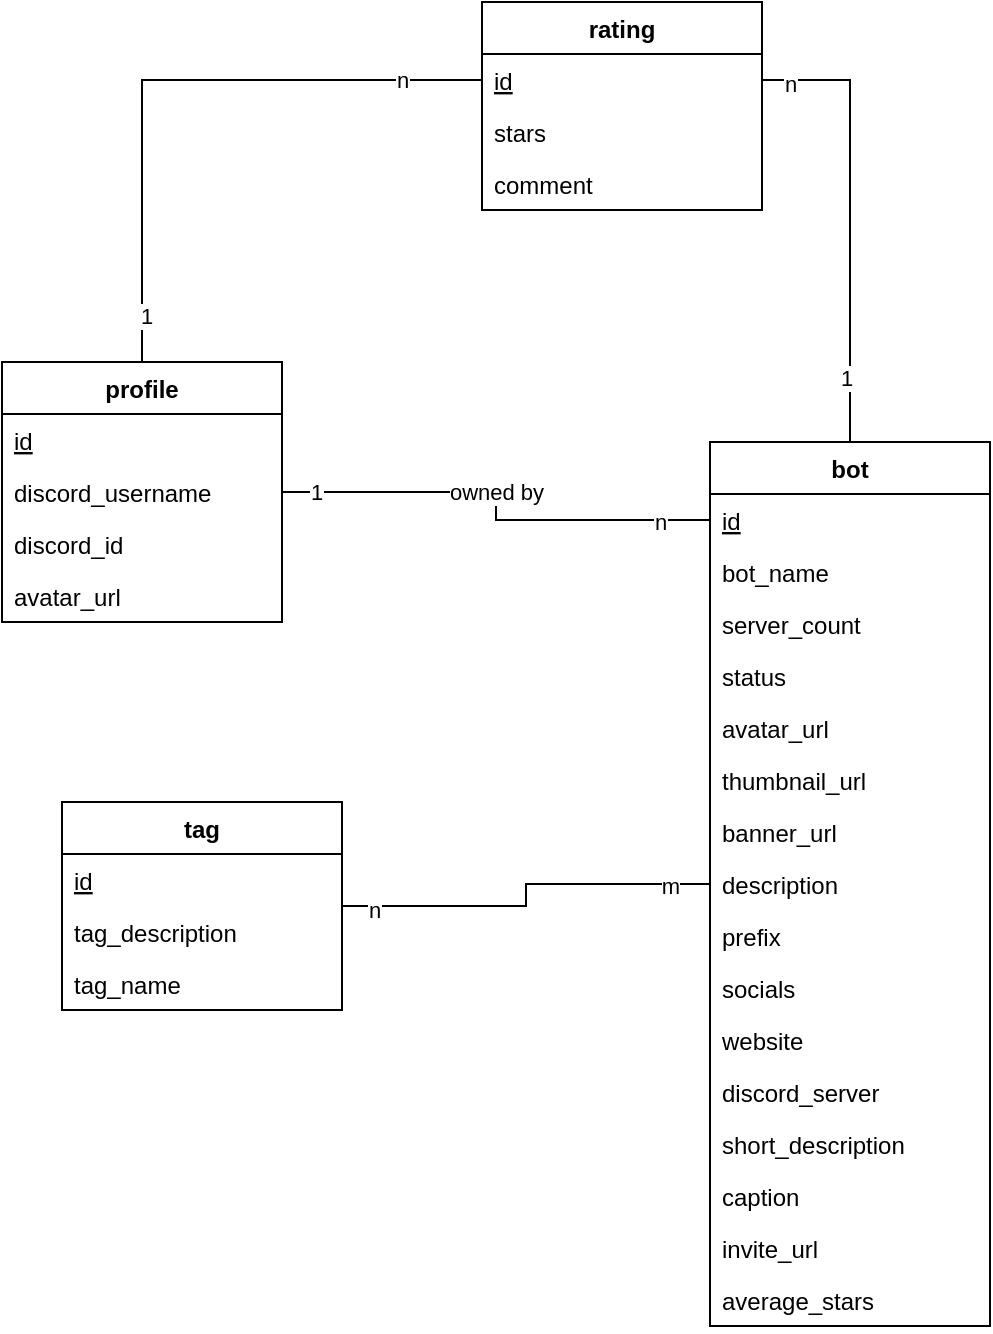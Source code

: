 <mxfile version="15.2.9" type="github">
  <diagram id="oJqH9KeON94rzS-JV_Ko" name="Page-1">
    <mxGraphModel dx="981" dy="1695" grid="1" gridSize="10" guides="1" tooltips="1" connect="1" arrows="1" fold="1" page="1" pageScale="1" pageWidth="827" pageHeight="1169" math="0" shadow="0">
      <root>
        <mxCell id="0" />
        <mxCell id="1" parent="0" />
        <mxCell id="oSaAgq6Hwu3Bm1o5uhBx-1" value="bot" style="swimlane;fontStyle=1;childLayout=stackLayout;horizontal=1;startSize=26;fillColor=none;horizontalStack=0;resizeParent=1;resizeParentMax=0;resizeLast=0;collapsible=1;marginBottom=0;" vertex="1" parent="1">
          <mxGeometry x="414" y="160" width="140" height="442" as="geometry" />
        </mxCell>
        <mxCell id="oSaAgq6Hwu3Bm1o5uhBx-4" value="id" style="text;strokeColor=none;fillColor=none;align=left;verticalAlign=top;spacingLeft=4;spacingRight=4;overflow=hidden;rotatable=0;points=[[0,0.5],[1,0.5]];portConstraint=eastwest;fontStyle=4" vertex="1" parent="oSaAgq6Hwu3Bm1o5uhBx-1">
          <mxGeometry y="26" width="140" height="26" as="geometry" />
        </mxCell>
        <mxCell id="oSaAgq6Hwu3Bm1o5uhBx-2" value="bot_name" style="text;strokeColor=none;fillColor=none;align=left;verticalAlign=top;spacingLeft=4;spacingRight=4;overflow=hidden;rotatable=0;points=[[0,0.5],[1,0.5]];portConstraint=eastwest;" vertex="1" parent="oSaAgq6Hwu3Bm1o5uhBx-1">
          <mxGeometry y="52" width="140" height="26" as="geometry" />
        </mxCell>
        <mxCell id="oSaAgq6Hwu3Bm1o5uhBx-3" value="server_count" style="text;strokeColor=none;fillColor=none;align=left;verticalAlign=top;spacingLeft=4;spacingRight=4;overflow=hidden;rotatable=0;points=[[0,0.5],[1,0.5]];portConstraint=eastwest;" vertex="1" parent="oSaAgq6Hwu3Bm1o5uhBx-1">
          <mxGeometry y="78" width="140" height="26" as="geometry" />
        </mxCell>
        <mxCell id="oSaAgq6Hwu3Bm1o5uhBx-5" value="status" style="text;strokeColor=none;fillColor=none;align=left;verticalAlign=top;spacingLeft=4;spacingRight=4;overflow=hidden;rotatable=0;points=[[0,0.5],[1,0.5]];portConstraint=eastwest;" vertex="1" parent="oSaAgq6Hwu3Bm1o5uhBx-1">
          <mxGeometry y="104" width="140" height="26" as="geometry" />
        </mxCell>
        <mxCell id="oSaAgq6Hwu3Bm1o5uhBx-7" value="avatar_url" style="text;strokeColor=none;fillColor=none;align=left;verticalAlign=top;spacingLeft=4;spacingRight=4;overflow=hidden;rotatable=0;points=[[0,0.5],[1,0.5]];portConstraint=eastwest;" vertex="1" parent="oSaAgq6Hwu3Bm1o5uhBx-1">
          <mxGeometry y="130" width="140" height="26" as="geometry" />
        </mxCell>
        <mxCell id="oSaAgq6Hwu3Bm1o5uhBx-8" value="thumbnail_url" style="text;strokeColor=none;fillColor=none;align=left;verticalAlign=top;spacingLeft=4;spacingRight=4;overflow=hidden;rotatable=0;points=[[0,0.5],[1,0.5]];portConstraint=eastwest;" vertex="1" parent="oSaAgq6Hwu3Bm1o5uhBx-1">
          <mxGeometry y="156" width="140" height="26" as="geometry" />
        </mxCell>
        <mxCell id="oSaAgq6Hwu3Bm1o5uhBx-9" value="banner_url" style="text;strokeColor=none;fillColor=none;align=left;verticalAlign=top;spacingLeft=4;spacingRight=4;overflow=hidden;rotatable=0;points=[[0,0.5],[1,0.5]];portConstraint=eastwest;" vertex="1" parent="oSaAgq6Hwu3Bm1o5uhBx-1">
          <mxGeometry y="182" width="140" height="26" as="geometry" />
        </mxCell>
        <mxCell id="oSaAgq6Hwu3Bm1o5uhBx-10" value="description" style="text;strokeColor=none;fillColor=none;align=left;verticalAlign=top;spacingLeft=4;spacingRight=4;overflow=hidden;rotatable=0;points=[[0,0.5],[1,0.5]];portConstraint=eastwest;" vertex="1" parent="oSaAgq6Hwu3Bm1o5uhBx-1">
          <mxGeometry y="208" width="140" height="26" as="geometry" />
        </mxCell>
        <mxCell id="oSaAgq6Hwu3Bm1o5uhBx-11" value="prefix" style="text;strokeColor=none;fillColor=none;align=left;verticalAlign=top;spacingLeft=4;spacingRight=4;overflow=hidden;rotatable=0;points=[[0,0.5],[1,0.5]];portConstraint=eastwest;" vertex="1" parent="oSaAgq6Hwu3Bm1o5uhBx-1">
          <mxGeometry y="234" width="140" height="26" as="geometry" />
        </mxCell>
        <mxCell id="oSaAgq6Hwu3Bm1o5uhBx-13" value="socials" style="text;strokeColor=none;fillColor=none;align=left;verticalAlign=top;spacingLeft=4;spacingRight=4;overflow=hidden;rotatable=0;points=[[0,0.5],[1,0.5]];portConstraint=eastwest;" vertex="1" parent="oSaAgq6Hwu3Bm1o5uhBx-1">
          <mxGeometry y="260" width="140" height="26" as="geometry" />
        </mxCell>
        <mxCell id="oSaAgq6Hwu3Bm1o5uhBx-14" value="website" style="text;strokeColor=none;fillColor=none;align=left;verticalAlign=top;spacingLeft=4;spacingRight=4;overflow=hidden;rotatable=0;points=[[0,0.5],[1,0.5]];portConstraint=eastwest;" vertex="1" parent="oSaAgq6Hwu3Bm1o5uhBx-1">
          <mxGeometry y="286" width="140" height="26" as="geometry" />
        </mxCell>
        <mxCell id="oSaAgq6Hwu3Bm1o5uhBx-15" value="discord_server" style="text;strokeColor=none;fillColor=none;align=left;verticalAlign=top;spacingLeft=4;spacingRight=4;overflow=hidden;rotatable=0;points=[[0,0.5],[1,0.5]];portConstraint=eastwest;" vertex="1" parent="oSaAgq6Hwu3Bm1o5uhBx-1">
          <mxGeometry y="312" width="140" height="26" as="geometry" />
        </mxCell>
        <mxCell id="oSaAgq6Hwu3Bm1o5uhBx-16" value="short_description" style="text;strokeColor=none;fillColor=none;align=left;verticalAlign=top;spacingLeft=4;spacingRight=4;overflow=hidden;rotatable=0;points=[[0,0.5],[1,0.5]];portConstraint=eastwest;" vertex="1" parent="oSaAgq6Hwu3Bm1o5uhBx-1">
          <mxGeometry y="338" width="140" height="26" as="geometry" />
        </mxCell>
        <mxCell id="oSaAgq6Hwu3Bm1o5uhBx-17" value="caption" style="text;strokeColor=none;fillColor=none;align=left;verticalAlign=top;spacingLeft=4;spacingRight=4;overflow=hidden;rotatable=0;points=[[0,0.5],[1,0.5]];portConstraint=eastwest;" vertex="1" parent="oSaAgq6Hwu3Bm1o5uhBx-1">
          <mxGeometry y="364" width="140" height="26" as="geometry" />
        </mxCell>
        <mxCell id="oSaAgq6Hwu3Bm1o5uhBx-26" value="invite_url" style="text;strokeColor=none;fillColor=none;align=left;verticalAlign=top;spacingLeft=4;spacingRight=4;overflow=hidden;rotatable=0;points=[[0,0.5],[1,0.5]];portConstraint=eastwest;" vertex="1" parent="oSaAgq6Hwu3Bm1o5uhBx-1">
          <mxGeometry y="390" width="140" height="26" as="geometry" />
        </mxCell>
        <mxCell id="oSaAgq6Hwu3Bm1o5uhBx-56" value="average_stars" style="text;strokeColor=none;fillColor=none;align=left;verticalAlign=top;spacingLeft=4;spacingRight=4;overflow=hidden;rotatable=0;points=[[0,0.5],[1,0.5]];portConstraint=eastwest;" vertex="1" parent="oSaAgq6Hwu3Bm1o5uhBx-1">
          <mxGeometry y="416" width="140" height="26" as="geometry" />
        </mxCell>
        <mxCell id="oSaAgq6Hwu3Bm1o5uhBx-27" value="tag" style="swimlane;fontStyle=1;childLayout=stackLayout;horizontal=1;startSize=26;fillColor=none;horizontalStack=0;resizeParent=1;resizeParentMax=0;resizeLast=0;collapsible=1;marginBottom=0;" vertex="1" parent="1">
          <mxGeometry x="90" y="340" width="140" height="104" as="geometry" />
        </mxCell>
        <mxCell id="oSaAgq6Hwu3Bm1o5uhBx-28" value="id" style="text;strokeColor=none;fillColor=none;align=left;verticalAlign=top;spacingLeft=4;spacingRight=4;overflow=hidden;rotatable=0;points=[[0,0.5],[1,0.5]];portConstraint=eastwest;fontStyle=4" vertex="1" parent="oSaAgq6Hwu3Bm1o5uhBx-27">
          <mxGeometry y="26" width="140" height="26" as="geometry" />
        </mxCell>
        <mxCell id="oSaAgq6Hwu3Bm1o5uhBx-29" value="tag_description" style="text;strokeColor=none;fillColor=none;align=left;verticalAlign=top;spacingLeft=4;spacingRight=4;overflow=hidden;rotatable=0;points=[[0,0.5],[1,0.5]];portConstraint=eastwest;" vertex="1" parent="oSaAgq6Hwu3Bm1o5uhBx-27">
          <mxGeometry y="52" width="140" height="26" as="geometry" />
        </mxCell>
        <mxCell id="oSaAgq6Hwu3Bm1o5uhBx-30" value="tag_name" style="text;strokeColor=none;fillColor=none;align=left;verticalAlign=top;spacingLeft=4;spacingRight=4;overflow=hidden;rotatable=0;points=[[0,0.5],[1,0.5]];portConstraint=eastwest;" vertex="1" parent="oSaAgq6Hwu3Bm1o5uhBx-27">
          <mxGeometry y="78" width="140" height="26" as="geometry" />
        </mxCell>
        <mxCell id="oSaAgq6Hwu3Bm1o5uhBx-31" style="edgeStyle=orthogonalEdgeStyle;rounded=0;orthogonalLoop=1;jettySize=auto;html=1;endArrow=none;endFill=0;" edge="1" parent="1" source="oSaAgq6Hwu3Bm1o5uhBx-27" target="oSaAgq6Hwu3Bm1o5uhBx-1">
          <mxGeometry relative="1" as="geometry" />
        </mxCell>
        <mxCell id="oSaAgq6Hwu3Bm1o5uhBx-32" value="n" style="edgeLabel;html=1;align=center;verticalAlign=middle;resizable=0;points=[];" vertex="1" connectable="0" parent="oSaAgq6Hwu3Bm1o5uhBx-31">
          <mxGeometry x="-0.838" y="-2" relative="1" as="geometry">
            <mxPoint as="offset" />
          </mxGeometry>
        </mxCell>
        <mxCell id="oSaAgq6Hwu3Bm1o5uhBx-33" value="m" style="edgeLabel;html=1;align=center;verticalAlign=middle;resizable=0;points=[];" vertex="1" connectable="0" parent="oSaAgq6Hwu3Bm1o5uhBx-31">
          <mxGeometry x="0.791" y="-1" relative="1" as="geometry">
            <mxPoint as="offset" />
          </mxGeometry>
        </mxCell>
        <mxCell id="oSaAgq6Hwu3Bm1o5uhBx-39" style="edgeStyle=orthogonalEdgeStyle;rounded=0;orthogonalLoop=1;jettySize=auto;html=1;endArrow=none;endFill=0;" edge="1" parent="1" source="oSaAgq6Hwu3Bm1o5uhBx-34" target="oSaAgq6Hwu3Bm1o5uhBx-4">
          <mxGeometry relative="1" as="geometry" />
        </mxCell>
        <mxCell id="oSaAgq6Hwu3Bm1o5uhBx-40" value="1" style="edgeLabel;html=1;align=center;verticalAlign=middle;resizable=0;points=[];" vertex="1" connectable="0" parent="oSaAgq6Hwu3Bm1o5uhBx-39">
          <mxGeometry x="-0.856" relative="1" as="geometry">
            <mxPoint as="offset" />
          </mxGeometry>
        </mxCell>
        <mxCell id="oSaAgq6Hwu3Bm1o5uhBx-42" value="owned by" style="edgeLabel;html=1;align=center;verticalAlign=middle;resizable=0;points=[];" vertex="1" connectable="0" parent="oSaAgq6Hwu3Bm1o5uhBx-39">
          <mxGeometry x="-0.06" relative="1" as="geometry">
            <mxPoint as="offset" />
          </mxGeometry>
        </mxCell>
        <mxCell id="oSaAgq6Hwu3Bm1o5uhBx-43" value="n" style="edgeLabel;html=1;align=center;verticalAlign=middle;resizable=0;points=[];" vertex="1" connectable="0" parent="oSaAgq6Hwu3Bm1o5uhBx-39">
          <mxGeometry x="0.779" y="-1" relative="1" as="geometry">
            <mxPoint as="offset" />
          </mxGeometry>
        </mxCell>
        <mxCell id="oSaAgq6Hwu3Bm1o5uhBx-34" value="profile" style="swimlane;fontStyle=1;childLayout=stackLayout;horizontal=1;startSize=26;fillColor=none;horizontalStack=0;resizeParent=1;resizeParentMax=0;resizeLast=0;collapsible=1;marginBottom=0;" vertex="1" parent="1">
          <mxGeometry x="60" y="120" width="140" height="130" as="geometry" />
        </mxCell>
        <mxCell id="oSaAgq6Hwu3Bm1o5uhBx-35" value="id" style="text;strokeColor=none;fillColor=none;align=left;verticalAlign=top;spacingLeft=4;spacingRight=4;overflow=hidden;rotatable=0;points=[[0,0.5],[1,0.5]];portConstraint=eastwest;fontStyle=4" vertex="1" parent="oSaAgq6Hwu3Bm1o5uhBx-34">
          <mxGeometry y="26" width="140" height="26" as="geometry" />
        </mxCell>
        <mxCell id="oSaAgq6Hwu3Bm1o5uhBx-36" value="discord_username" style="text;strokeColor=none;fillColor=none;align=left;verticalAlign=top;spacingLeft=4;spacingRight=4;overflow=hidden;rotatable=0;points=[[0,0.5],[1,0.5]];portConstraint=eastwest;" vertex="1" parent="oSaAgq6Hwu3Bm1o5uhBx-34">
          <mxGeometry y="52" width="140" height="26" as="geometry" />
        </mxCell>
        <mxCell id="oSaAgq6Hwu3Bm1o5uhBx-37" value="discord_id" style="text;strokeColor=none;fillColor=none;align=left;verticalAlign=top;spacingLeft=4;spacingRight=4;overflow=hidden;rotatable=0;points=[[0,0.5],[1,0.5]];portConstraint=eastwest;" vertex="1" parent="oSaAgq6Hwu3Bm1o5uhBx-34">
          <mxGeometry y="78" width="140" height="26" as="geometry" />
        </mxCell>
        <mxCell id="oSaAgq6Hwu3Bm1o5uhBx-38" value="avatar_url" style="text;strokeColor=none;fillColor=none;align=left;verticalAlign=top;spacingLeft=4;spacingRight=4;overflow=hidden;rotatable=0;points=[[0,0.5],[1,0.5]];portConstraint=eastwest;" vertex="1" parent="oSaAgq6Hwu3Bm1o5uhBx-34">
          <mxGeometry y="104" width="140" height="26" as="geometry" />
        </mxCell>
        <mxCell id="oSaAgq6Hwu3Bm1o5uhBx-45" value="rating" style="swimlane;fontStyle=1;childLayout=stackLayout;horizontal=1;startSize=26;fillColor=none;horizontalStack=0;resizeParent=1;resizeParentMax=0;resizeLast=0;collapsible=1;marginBottom=0;" vertex="1" parent="1">
          <mxGeometry x="300" y="-60" width="140" height="104" as="geometry" />
        </mxCell>
        <mxCell id="oSaAgq6Hwu3Bm1o5uhBx-46" value="id" style="text;strokeColor=none;fillColor=none;align=left;verticalAlign=top;spacingLeft=4;spacingRight=4;overflow=hidden;rotatable=0;points=[[0,0.5],[1,0.5]];portConstraint=eastwest;fontStyle=4" vertex="1" parent="oSaAgq6Hwu3Bm1o5uhBx-45">
          <mxGeometry y="26" width="140" height="26" as="geometry" />
        </mxCell>
        <mxCell id="oSaAgq6Hwu3Bm1o5uhBx-47" value="stars" style="text;strokeColor=none;fillColor=none;align=left;verticalAlign=top;spacingLeft=4;spacingRight=4;overflow=hidden;rotatable=0;points=[[0,0.5],[1,0.5]];portConstraint=eastwest;" vertex="1" parent="oSaAgq6Hwu3Bm1o5uhBx-45">
          <mxGeometry y="52" width="140" height="26" as="geometry" />
        </mxCell>
        <mxCell id="oSaAgq6Hwu3Bm1o5uhBx-62" value="comment" style="text;strokeColor=none;fillColor=none;align=left;verticalAlign=top;spacingLeft=4;spacingRight=4;overflow=hidden;rotatable=0;points=[[0,0.5],[1,0.5]];portConstraint=eastwest;" vertex="1" parent="oSaAgq6Hwu3Bm1o5uhBx-45">
          <mxGeometry y="78" width="140" height="26" as="geometry" />
        </mxCell>
        <mxCell id="oSaAgq6Hwu3Bm1o5uhBx-50" style="edgeStyle=orthogonalEdgeStyle;rounded=0;orthogonalLoop=1;jettySize=auto;html=1;endArrow=none;endFill=0;" edge="1" parent="1" source="oSaAgq6Hwu3Bm1o5uhBx-46" target="oSaAgq6Hwu3Bm1o5uhBx-34">
          <mxGeometry relative="1" as="geometry" />
        </mxCell>
        <mxCell id="oSaAgq6Hwu3Bm1o5uhBx-54" value="1" style="edgeLabel;html=1;align=center;verticalAlign=middle;resizable=0;points=[];" vertex="1" connectable="0" parent="oSaAgq6Hwu3Bm1o5uhBx-50">
          <mxGeometry x="0.85" y="2" relative="1" as="geometry">
            <mxPoint as="offset" />
          </mxGeometry>
        </mxCell>
        <mxCell id="oSaAgq6Hwu3Bm1o5uhBx-55" value="n" style="edgeLabel;html=1;align=center;verticalAlign=middle;resizable=0;points=[];" vertex="1" connectable="0" parent="oSaAgq6Hwu3Bm1o5uhBx-50">
          <mxGeometry x="-0.741" relative="1" as="geometry">
            <mxPoint as="offset" />
          </mxGeometry>
        </mxCell>
        <mxCell id="oSaAgq6Hwu3Bm1o5uhBx-51" style="edgeStyle=orthogonalEdgeStyle;rounded=0;orthogonalLoop=1;jettySize=auto;html=1;endArrow=none;endFill=0;" edge="1" parent="1" source="oSaAgq6Hwu3Bm1o5uhBx-46" target="oSaAgq6Hwu3Bm1o5uhBx-1">
          <mxGeometry relative="1" as="geometry" />
        </mxCell>
        <mxCell id="oSaAgq6Hwu3Bm1o5uhBx-52" value="n" style="edgeLabel;html=1;align=center;verticalAlign=middle;resizable=0;points=[];" vertex="1" connectable="0" parent="oSaAgq6Hwu3Bm1o5uhBx-51">
          <mxGeometry x="-0.874" y="-2" relative="1" as="geometry">
            <mxPoint as="offset" />
          </mxGeometry>
        </mxCell>
        <mxCell id="oSaAgq6Hwu3Bm1o5uhBx-53" value="1" style="edgeLabel;html=1;align=center;verticalAlign=middle;resizable=0;points=[];" vertex="1" connectable="0" parent="oSaAgq6Hwu3Bm1o5uhBx-51">
          <mxGeometry x="0.714" y="-2" relative="1" as="geometry">
            <mxPoint as="offset" />
          </mxGeometry>
        </mxCell>
      </root>
    </mxGraphModel>
  </diagram>
</mxfile>
